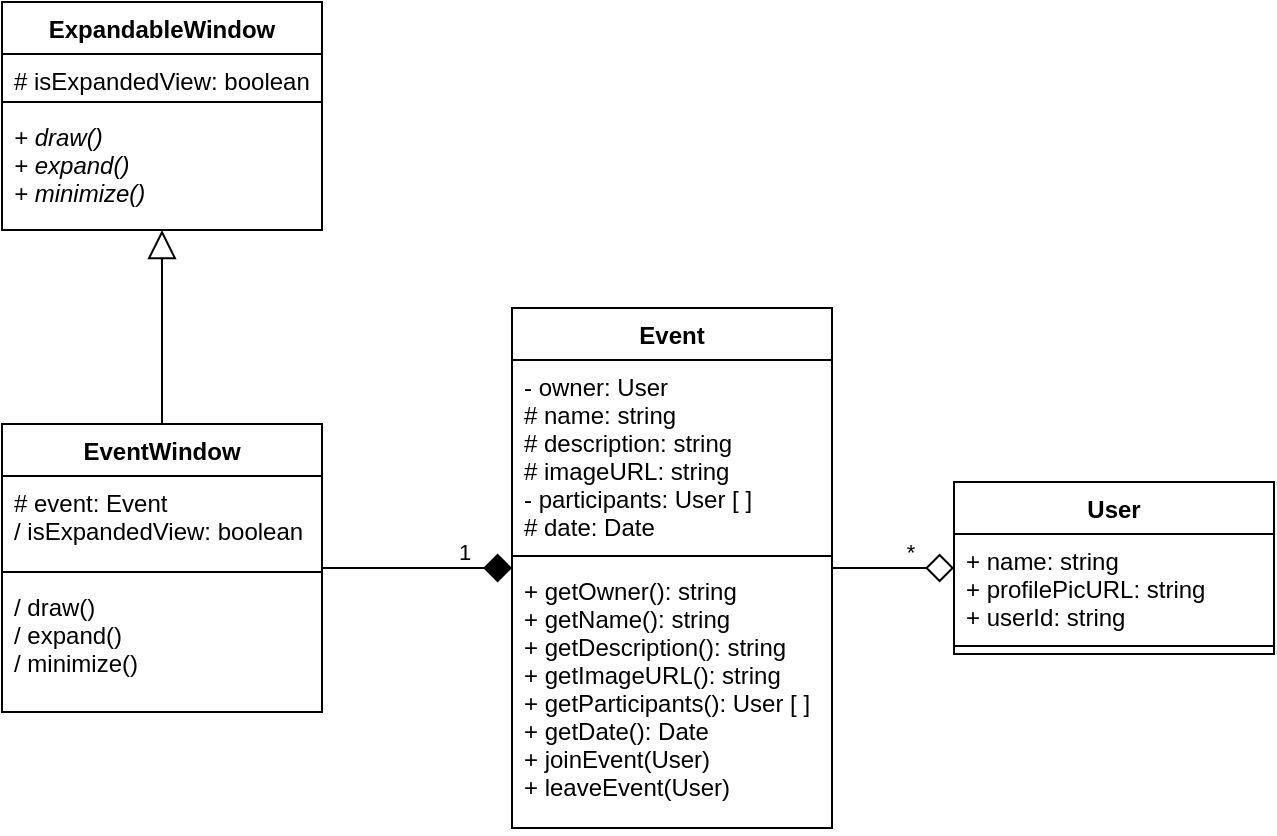 <mxfile version="15.3.8" type="device"><diagram id="I3HyQ3sJOPwH1adwd3VR" name="Page-1"><mxGraphModel dx="1086" dy="966" grid="1" gridSize="10" guides="1" tooltips="1" connect="1" arrows="1" fold="1" page="1" pageScale="1" pageWidth="827" pageHeight="1169" math="0" shadow="0"><root><mxCell id="0"/><mxCell id="1" parent="0"/><mxCell id="5tXUymlzLDg2pl_axgLr-14" style="edgeStyle=orthogonalEdgeStyle;rounded=0;orthogonalLoop=1;jettySize=auto;html=1;exitX=1;exitY=0.5;exitDx=0;exitDy=0;entryX=0;entryY=0.5;entryDx=0;entryDy=0;endArrow=diamond;endFill=1;endSize=12;" parent="1" source="5tXUymlzLDg2pl_axgLr-5" target="5tXUymlzLDg2pl_axgLr-10" edge="1"><mxGeometry relative="1" as="geometry"/></mxCell><mxCell id="5tXUymlzLDg2pl_axgLr-20" value="1" style="edgeLabel;html=1;align=center;verticalAlign=middle;resizable=0;points=[];" parent="5tXUymlzLDg2pl_axgLr-14" vertex="1" connectable="0"><mxGeometry x="0.558" y="1" relative="1" as="geometry"><mxPoint x="-3" y="-7" as="offset"/></mxGeometry></mxCell><mxCell id="DaId5RXyJVkdSb_JyYkH-10" style="edgeStyle=orthogonalEdgeStyle;rounded=0;orthogonalLoop=1;jettySize=auto;html=1;exitX=0.5;exitY=0;exitDx=0;exitDy=0;entryX=0.5;entryY=1;entryDx=0;entryDy=0;endArrow=block;endFill=0;endSize=12;" edge="1" parent="1" source="5tXUymlzLDg2pl_axgLr-5" target="DaId5RXyJVkdSb_JyYkH-5"><mxGeometry relative="1" as="geometry"/></mxCell><mxCell id="5tXUymlzLDg2pl_axgLr-5" value="EventWindow" style="swimlane;fontStyle=1;align=center;verticalAlign=top;childLayout=stackLayout;horizontal=1;startSize=26;horizontalStack=0;resizeParent=1;resizeParentMax=0;resizeLast=0;collapsible=1;marginBottom=0;swimlaneFillColor=default;" parent="1" vertex="1"><mxGeometry x="144" y="441" width="160" height="144" as="geometry"><mxRectangle x="144" y="450" width="100" height="26" as="alternateBounds"/></mxGeometry></mxCell><mxCell id="5tXUymlzLDg2pl_axgLr-6" value="# event: Event&#10;/ isExpandedView: boolean" style="text;strokeColor=none;fillColor=none;align=left;verticalAlign=top;spacingLeft=4;spacingRight=4;overflow=hidden;rotatable=0;points=[[0,0.5],[1,0.5]];portConstraint=eastwest;" parent="5tXUymlzLDg2pl_axgLr-5" vertex="1"><mxGeometry y="26" width="160" height="44" as="geometry"/></mxCell><mxCell id="5tXUymlzLDg2pl_axgLr-7" value="" style="line;strokeWidth=1;fillColor=none;align=left;verticalAlign=middle;spacingTop=-1;spacingLeft=3;spacingRight=3;rotatable=0;labelPosition=right;points=[];portConstraint=eastwest;" parent="5tXUymlzLDg2pl_axgLr-5" vertex="1"><mxGeometry y="70" width="160" height="8" as="geometry"/></mxCell><mxCell id="5tXUymlzLDg2pl_axgLr-8" value="/ draw()&#10;/ expand()&#10;/ minimize()" style="text;strokeColor=none;fillColor=none;align=left;verticalAlign=top;spacingLeft=4;spacingRight=4;overflow=hidden;rotatable=0;points=[[0,0.5],[1,0.5]];portConstraint=eastwest;" parent="5tXUymlzLDg2pl_axgLr-5" vertex="1"><mxGeometry y="78" width="160" height="66" as="geometry"/></mxCell><mxCell id="5tXUymlzLDg2pl_axgLr-15" style="edgeStyle=orthogonalEdgeStyle;rounded=0;orthogonalLoop=1;jettySize=auto;html=1;exitX=1;exitY=0.5;exitDx=0;exitDy=0;entryX=0;entryY=0.5;entryDx=0;entryDy=0;endSize=12;endArrow=diamond;endFill=0;" parent="1" source="5tXUymlzLDg2pl_axgLr-10" target="5tXUymlzLDg2pl_axgLr-16" edge="1"><mxGeometry relative="1" as="geometry"><mxPoint x="530" y="450" as="targetPoint"/></mxGeometry></mxCell><mxCell id="5tXUymlzLDg2pl_axgLr-21" value="*" style="edgeLabel;html=1;align=center;verticalAlign=middle;resizable=0;points=[];" parent="5tXUymlzLDg2pl_axgLr-15" vertex="1" connectable="0"><mxGeometry x="0.315" y="1" relative="1" as="geometry"><mxPoint x="-1" y="-7" as="offset"/></mxGeometry></mxCell><mxCell id="5tXUymlzLDg2pl_axgLr-10" value="Event" style="swimlane;fontStyle=1;align=center;verticalAlign=top;childLayout=stackLayout;horizontal=1;startSize=26;horizontalStack=0;resizeParent=1;resizeParentMax=0;resizeLast=0;collapsible=1;marginBottom=0;swimlaneFillColor=default;" parent="1" vertex="1"><mxGeometry x="399" y="383" width="160" height="260" as="geometry"><mxRectangle x="399" y="428" width="70" height="26" as="alternateBounds"/></mxGeometry></mxCell><mxCell id="5tXUymlzLDg2pl_axgLr-11" value="- owner: User&#10;# name: string&#10;# description: string&#10;# imageURL: string&#10;- participants: User [ ]&#10;# date: Date" style="text;strokeColor=none;fillColor=none;align=left;verticalAlign=top;spacingLeft=4;spacingRight=4;overflow=hidden;rotatable=0;points=[[0,0.5],[1,0.5]];portConstraint=eastwest;" parent="5tXUymlzLDg2pl_axgLr-10" vertex="1"><mxGeometry y="26" width="160" height="94" as="geometry"/></mxCell><mxCell id="5tXUymlzLDg2pl_axgLr-12" value="" style="line;strokeWidth=1;fillColor=none;align=left;verticalAlign=middle;spacingTop=-1;spacingLeft=3;spacingRight=3;rotatable=0;labelPosition=right;points=[];portConstraint=eastwest;" parent="5tXUymlzLDg2pl_axgLr-10" vertex="1"><mxGeometry y="120" width="160" height="8" as="geometry"/></mxCell><mxCell id="5tXUymlzLDg2pl_axgLr-13" value="+ getOwner(): string&#10;+ getName(): string&#10;+ getDescription(): string&#10;+ getImageURL(): string&#10;+ getParticipants(): User [ ]&#10;+ getDate(): Date&#10;+ joinEvent(User)&#10;+ leaveEvent(User)" style="text;strokeColor=none;fillColor=none;align=left;verticalAlign=top;spacingLeft=4;spacingRight=4;overflow=hidden;rotatable=0;points=[[0,0.5],[1,0.5]];portConstraint=eastwest;" parent="5tXUymlzLDg2pl_axgLr-10" vertex="1"><mxGeometry y="128" width="160" height="132" as="geometry"/></mxCell><mxCell id="5tXUymlzLDg2pl_axgLr-16" value="User" style="swimlane;fontStyle=1;align=center;verticalAlign=top;childLayout=stackLayout;horizontal=1;startSize=26;horizontalStack=0;resizeParent=1;resizeParentMax=0;resizeLast=0;collapsible=1;marginBottom=0;swimlaneFillColor=default;" parent="1" vertex="1"><mxGeometry x="620" y="470" width="160" height="86" as="geometry"><mxRectangle x="600" y="463" width="70" height="26" as="alternateBounds"/></mxGeometry></mxCell><mxCell id="5tXUymlzLDg2pl_axgLr-17" value="+ name: string&#10;+ profilePicURL: string&#10;+ userId: string" style="text;strokeColor=none;fillColor=none;align=left;verticalAlign=top;spacingLeft=4;spacingRight=4;overflow=hidden;rotatable=0;points=[[0,0.5],[1,0.5]];portConstraint=eastwest;" parent="5tXUymlzLDg2pl_axgLr-16" vertex="1"><mxGeometry y="26" width="160" height="52" as="geometry"/></mxCell><mxCell id="5tXUymlzLDg2pl_axgLr-18" value="" style="line;strokeWidth=1;fillColor=none;align=left;verticalAlign=middle;spacingTop=-1;spacingLeft=3;spacingRight=3;rotatable=0;labelPosition=right;points=[];portConstraint=eastwest;" parent="5tXUymlzLDg2pl_axgLr-16" vertex="1"><mxGeometry y="78" width="160" height="8" as="geometry"/></mxCell><mxCell id="DaId5RXyJVkdSb_JyYkH-5" value="ExpandableWindow" style="swimlane;fontStyle=1;align=center;verticalAlign=top;childLayout=stackLayout;horizontal=1;startSize=26;horizontalStack=0;resizeParent=1;resizeParentMax=0;resizeLast=0;collapsible=1;marginBottom=0;swimlaneFillColor=default;" vertex="1" parent="1"><mxGeometry x="144" y="230" width="160" height="114" as="geometry"><mxRectangle x="144" y="230" width="100" height="26" as="alternateBounds"/></mxGeometry></mxCell><mxCell id="DaId5RXyJVkdSb_JyYkH-6" value="# isExpandedView: boolean" style="text;strokeColor=none;fillColor=none;align=left;verticalAlign=top;spacingLeft=4;spacingRight=4;overflow=hidden;rotatable=0;points=[[0,0.5],[1,0.5]];portConstraint=eastwest;" vertex="1" parent="DaId5RXyJVkdSb_JyYkH-5"><mxGeometry y="26" width="160" height="20" as="geometry"/></mxCell><mxCell id="DaId5RXyJVkdSb_JyYkH-7" value="" style="line;strokeWidth=1;fillColor=none;align=left;verticalAlign=middle;spacingTop=-1;spacingLeft=3;spacingRight=3;rotatable=0;labelPosition=right;points=[];portConstraint=eastwest;" vertex="1" parent="DaId5RXyJVkdSb_JyYkH-5"><mxGeometry y="46" width="160" height="8" as="geometry"/></mxCell><mxCell id="DaId5RXyJVkdSb_JyYkH-8" value="+ draw()&#10;+ expand()&#10;+ minimize()" style="text;strokeColor=none;fillColor=none;align=left;verticalAlign=top;spacingLeft=4;spacingRight=4;overflow=hidden;rotatable=0;points=[[0,0.5],[1,0.5]];portConstraint=eastwest;fontStyle=2" vertex="1" parent="DaId5RXyJVkdSb_JyYkH-5"><mxGeometry y="54" width="160" height="60" as="geometry"/></mxCell></root></mxGraphModel></diagram></mxfile>
